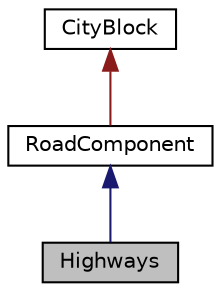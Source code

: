 digraph "Highways"
{
 // LATEX_PDF_SIZE
  edge [fontname="Helvetica",fontsize="10",labelfontname="Helvetica",labelfontsize="10"];
  node [fontname="Helvetica",fontsize="10",shape=record];
  Node1 [label="Highways",height=0.2,width=0.4,color="black", fillcolor="grey75", style="filled", fontcolor="black",tooltip="Represents a highway component in the road network."];
  Node2 -> Node1 [dir="back",color="midnightblue",fontsize="10",style="solid"];
  Node2 [label="RoadComponent",height=0.2,width=0.4,color="black", fillcolor="white", style="filled",URL="$classRoadComponent.html",tooltip=" "];
  Node3 -> Node2 [dir="back",color="firebrick4",fontsize="10",style="solid"];
  Node3 [label="CityBlock",height=0.2,width=0.4,color="black", fillcolor="white", style="filled",URL="$classCityBlock.html",tooltip="Base class representing a block within the city."];
}
